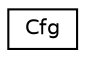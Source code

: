 digraph "Graphical Class Hierarchy"
{
 // LATEX_PDF_SIZE
  edge [fontname="Helvetica",fontsize="10",labelfontname="Helvetica",labelfontsize="10"];
  node [fontname="Helvetica",fontsize="10",shape=record];
  rankdir="LR";
  Node0 [label="Cfg",height=0.2,width=0.4,color="black", fillcolor="white", style="filled",URL="$classCfg.html",tooltip=" "];
}
